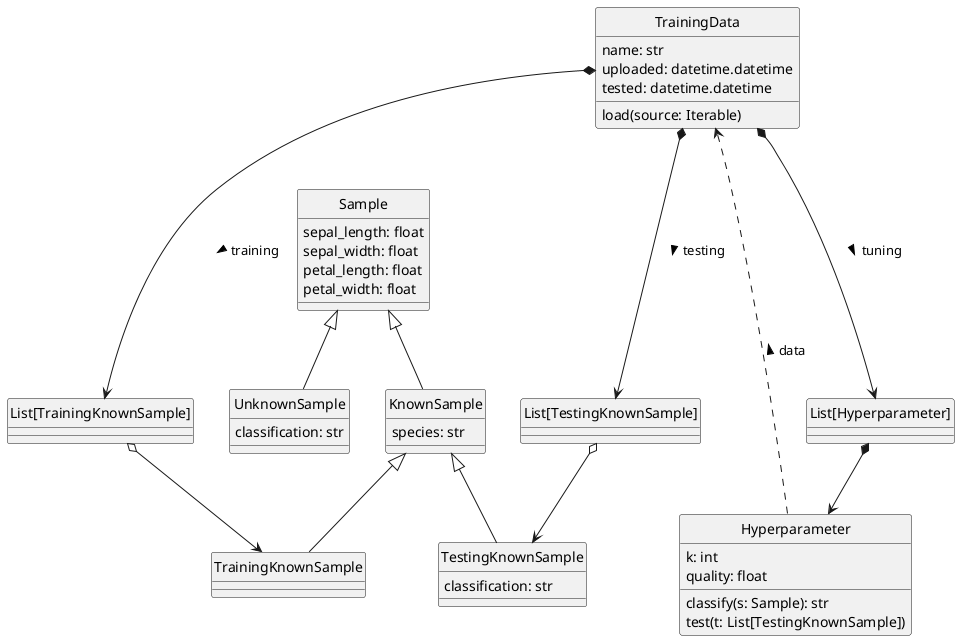 @startuml
'figure 3: Logical View'
skinparam monochrome true
skinparam handwritten false
skinparam shadowing false
hide class circle
skinparam classAttributeIconSize 0

class TrainingData {
    name: str
    uploaded: datetime.datetime
    tested: datetime.datetime
    load(source: Iterable)
}
class Sample {
    sepal_length: float
    sepal_width: float
    petal_length: float
    petal_width: float
}
class KnownSample {
    species: str
}
class TrainingKnownSample {
}
class TestingKnownSample {
    classification: str
}
class UnknownSample {
    classification: str
}
class Hyperparameter {
    k: int
    quality: float
    classify(s: Sample): str
    test(t: List[TestingKnownSample])
}
class "List[TestingKnownSample]"
class "List[TrainingKnownSample]"
class "List[Hyperparameter]"
TrainingData *---> "List[TrainingKnownSample]" : training >
TrainingData *---> "List[TestingKnownSample]" : testing >
TrainingData *---> "List[Hyperparameter]" : tuning >
"List[TrainingKnownSample]" o--> TrainingKnownSample
"List[TestingKnownSample]" o--> TestingKnownSample
"List[Hyperparameter]" *--> Hyperparameter
Sample <|-- KnownSample
KnownSample <|-- TestingKnownSample
KnownSample <|-- TrainingKnownSample
Sample <|-- UnknownSample
Hyperparameter ...> TrainingData : data >
@enduml
